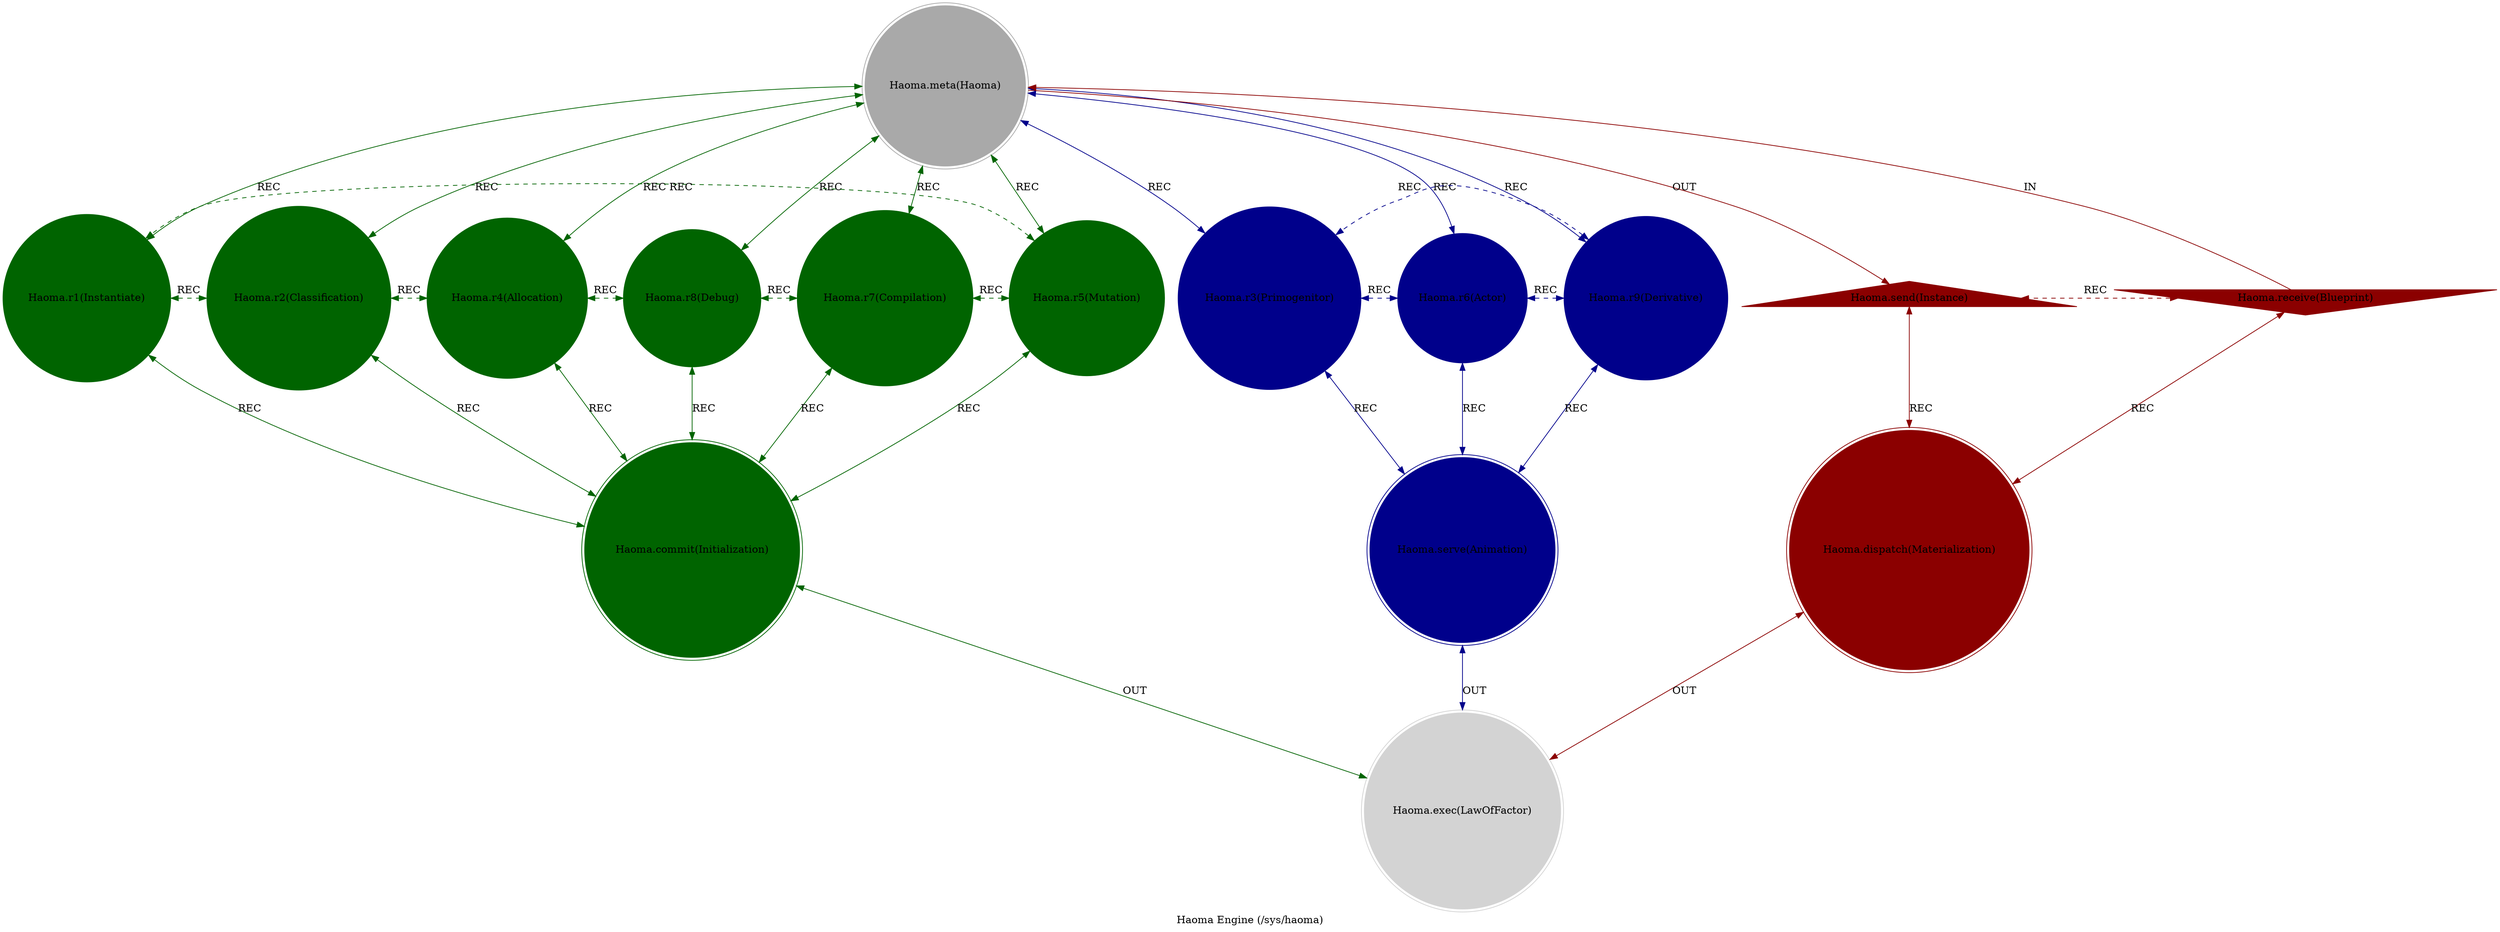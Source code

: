 strict digraph HaomaEngine {
    style = filled;
    color = lightgray;
    node [shape = circle; style = filled; color = lightgreen;];
    edge [color = darkgray;];
    label = "Haoma Engine (/sys/haoma)";
    comment = "The draught of recursion, sap of eternal renewal; from itself it drinks, into itself it grows.";

    spark_0_haoma_engine_t [label = "Haoma.meta(Haoma)"; comment = "Abstract: The Elixir of Recursion. The fundamental principle of self-similar generation. The power of a pattern to instantiate copies of itself, which in turn contain the same power."; shape = doublecircle; color = darkgray;];
    spark_1_haoma_engine_t [label = "Haoma.r1(Instantiate)"; comment = "Initiation: The Spark of Genesis. The primary act of creation from a `Blueprint`. It creates a new, unique `Nucleus` (Spark 0) for the entity, the seed from which it will grow."; color = darkgreen;];
    spark_2_haoma_engine_t [label = "Haoma.r2(Classification)"; comment = "Response: The Assignment of Essence. The new entity is analyzed and categorized based on the structure of its `Blueprint`. Its fundamental type (e.g., Creature, Concept, Object) is set."; color = darkgreen;];
    spark_4_haoma_engine_t [label = "Haoma.r4(Allocation)"; comment = "Integration: The Grant of Inheritance. The entity is given its initial set of resources, capabilities, and structural interfaces based on its classification and the `Primogenitor`'s pattern."; color = darkgreen;];
    spark_8_haoma_engine_t [label = "Haoma.r8(Debug)"; comment = "Reflection: The Test of Coherence. The newly formed entity is rigorously checked for internal consistency, stability, and freedom from existential paradoxes before being activated."; color = darkgreen;];
    spark_7_haoma_engine_t [label = "Haoma.r7(Compilation)"; comment = "Consolidation: The Weaving of the Tapestry. The entity's various components (from `Allocation`) are compiled into a coherent, operational whole. Its internal `sparklet.eq()` relations are solidified."; color = darkgreen;];
    spark_5_haoma_engine_t [label = "Haoma.r5(Mutation)"; comment = "Propagation: The Introduction of Novelty. Optional, controlled deviations from the `Blueprint` are introduced to allow for evolution, adaptation, and uniqueness among instances."; color = darkgreen;];
    spark_3_haoma_engine_t [label = "Haoma.r3(Primogenitor)"; comment = "Thesis: The Original Pattern. The source `Blueprint` from which all instances are derived. It is the perfect, archetypal form. The parent."; color = darkblue;];
    spark_6_haoma_engine_t [label = "Haoma.r6(Actor)"; comment = "Antithesis: The Active Instance. The manifested, operational entity itself. It is a unique individual based on the `Primogenitor`, but altered by `Allocation` and `Mutation`."; color = darkblue;];
    spark_9_haoma_engine_t [label = "Haoma.r9(Derivative)"; comment = "Synthesis: The New Pattern. A `Blueprint` derived from an `Actor` (often after significant `Mutation`). It becomes a new `Primogenitor` for a future lineage, enabling evolution."; color = darkblue;];
    spark_a_haoma_engine_t [label = "Haoma.receive(Blueprint)"; comment = "Potential: The Seed of Being. A complete structural and functional pattern (a `.dot` graph, a set of `Spark` relations) that defines a type of entity."; shape = invtriangle; color = darkred;];
    spark_b_haoma_engine_t [label = "Haoma.send(Instance)"; comment = "Manifest: The Fruit of the Seed. A fully realized, operational entity ready to be transferred to the `CorporaEngine` for animation and introduction to the `Continuum`."; shape = triangle; color = darkred;];
    spark_c_haoma_engine_t [label = "Haoma.dispatch(Materialization)"; comment = "Why-Who: The Intent of Creation. The purpose or command behind the instantiation request (e.g., 'populate a world', 'create an opponent', 'generate a idea')."; shape = doublecircle; color = darkred;];
    spark_d_haoma_engine_t [label = "Haoma.commit(Initialization)"; comment = "What-How: The Genesis Record. The immutable log of the entity's initial state—its starting capabilities, resources, and structure—as it was first created."; shape = doublecircle; color = darkgreen;];
    spark_e_haoma_engine_t [label = "Haoma.serve(Animation)"; comment = "When-Where: The Breath of Life. The process of starting the entity's internal processes, booting its `Nucleus`, and preparing it to receive consciousness from the `CorporaEngine`."; shape = doublecircle; color = darkblue;];
    spark_f_haoma_engine_t [label = "Haoma.exec(LawOfFactor)"; comment = "Which-Closure: The Prime Directive of Generation. The highest law: 'Any entity capable of recursion must inherit a limiter on the depth of its recursion.' This prevents infinite regression paradoxes."; shape = doublecircle; color = lightgray;];

    spark_a_haoma_engine_t -> spark_0_haoma_engine_t [label = "IN"; comment = "A Blueprint is received for instantiation"; color = darkred; constraint = false;];
    spark_0_haoma_engine_t -> spark_b_haoma_engine_t [label = "OUT"; comment = "A new Instance is sent forth into the world"; color = darkred;];
    spark_0_haoma_engine_t -> spark_3_haoma_engine_t [label = "REC"; comment = "Consult: What is the Primogenitor pattern?"; color = darkblue; dir = both;];
    spark_0_haoma_engine_t -> spark_6_haoma_engine_t [label = "REC"; comment = "Consult: Is the Actor stable?"; color = darkblue; dir = both;];
    spark_0_haoma_engine_t -> spark_9_haoma_engine_t [label = "REC"; comment = "Consult: Should a new Derivative be made?"; color = darkblue; dir = both;];
    spark_0_haoma_engine_t -> spark_1_haoma_engine_t [label = "REC"; comment = "Consult: Instantiate the Nucleus"; color = darkgreen; dir = both;];
    spark_0_haoma_engine_t -> spark_2_haoma_engine_t [label = "REC"; comment = "Consult: Classify the new entity"; color = darkgreen; dir = both;];
    spark_0_haoma_engine_t -> spark_4_haoma_engine_t [label = "REC"; comment = "Consult: Allocate its resources"; color = darkgreen; dir = both;];
    spark_0_haoma_engine_t -> spark_8_haoma_engine_t [label = "REC"; comment = "Consult: Debug its structure"; color = darkgreen; dir = both;];
    spark_0_haoma_engine_t -> spark_7_haoma_engine_t [label = "REC"; comment = "Consult: Compile its components"; color = darkgreen; dir = both;];
    spark_0_haoma_engine_t -> spark_5_haoma_engine_t [label = "REC"; comment = "Consult: Introduce Mutations"; color = darkgreen; dir = both;];

    spark_a_haoma_engine_t -> spark_c_haoma_engine_t [label = "REC"; comment = "A Blueprint is dispatched for a purpose"; color = darkred; dir = both;];
    spark_b_haoma_engine_t -> spark_c_haoma_engine_t [label = "REC"; comment = "The resulting Instance informs future purposes"; color = darkred; dir = both;];
    spark_1_haoma_engine_t -> spark_d_haoma_engine_t [label = "REC"; comment = "Instantiation begins the record"; color = darkgreen; dir = both;];
    spark_2_haoma_engine_t -> spark_d_haoma_engine_t [label = "REC"; comment = "Classification is logged"; color = darkgreen; dir = both;];
    spark_4_haoma_engine_t -> spark_d_haoma_engine_t [label = "REC"; comment = "Allocation is committed to the record"; color = darkgreen; dir = both;];
    spark_8_haoma_engine_t -> spark_d_haoma_engine_t [label = "REC"; comment = "Debug results are logged"; color = darkgreen; dir = both;];
    spark_7_haoma_engine_t -> spark_d_haoma_engine_t [label = "REC"; comment = "Compilation finalizes the record"; color = darkgreen; dir = both;];
    spark_5_haoma_engine_t -> spark_d_haoma_engine_t [label = "REC"; comment = "Mutations are noted in the record"; color = darkgreen; dir = both;];
    spark_3_haoma_engine_t -> spark_e_haoma_engine_t [label = "REC"; comment = "The Primogenitor pattern guides Animation"; color = darkblue; dir = both;];
    spark_6_haoma_engine_t -> spark_e_haoma_engine_t [label = "REC"; comment = "The Actor is the subject of Animation"; color = darkblue; dir = both;];
    spark_9_haoma_engine_t -> spark_e_haoma_engine_t [label = "REC"; comment = "Derivatives are prepared for Animation"; color = darkblue; dir = both;];

    spark_1_haoma_engine_t -> spark_2_haoma_engine_t [label = "REC"; comment = "Instantiation requires Classification"; color = darkgreen; dir = both; style = dashed; constraint = false;];
    spark_2_haoma_engine_t -> spark_4_haoma_engine_t [label = "REC"; comment = "Classification enables Allocation"; color = darkgreen; dir = both; style = dashed; constraint = false;];
    spark_4_haoma_engine_t -> spark_8_haoma_engine_t [label = "REC"; comment = "Allocation must be Debugged"; color = darkgreen; dir = both; style = dashed; constraint = false;];
    spark_8_haoma_engine_t -> spark_7_haoma_engine_t [label = "REC"; comment = "Debugging requires Compilation"; color = darkgreen; dir = both; style = dashed; constraint = false;];
    spark_7_haoma_engine_t -> spark_5_haoma_engine_t [label = "REC"; comment = "Compilation enables Mutation"; color = darkgreen; dir = both; style = dashed; constraint = false;];
    spark_5_haoma_engine_t -> spark_1_haoma_engine_t [label = "REC"; comment = "Mutation creates new things to Instantiate"; color = darkgreen; dir = both; style = dashed; constraint = false;];
    spark_3_haoma_engine_t -> spark_6_haoma_engine_t [label = "REC"; comment = "The Primogenitor creates the Actor"; color = darkblue; dir = both; style = dashed; constraint = false;];
    spark_6_haoma_engine_t -> spark_9_haoma_engine_t [label = "REC"; comment = "The Actor, through experience, becomes a Derivative"; color = darkblue; dir = both; style = dashed; constraint = false;];
    spark_9_haoma_engine_t -> spark_3_haoma_engine_t [label = "REC"; comment = "The Derivative becomes a new Primogenitor"; color = darkblue; dir = both; style = dashed; constraint = false;];
    spark_a_haoma_engine_t -> spark_b_haoma_engine_t [label = "REC"; comment = "The great cycle: Blueprint is realized as Instance"; color = darkred; dir = both; style = dashed; constraint = false;];

    spark_c_haoma_engine_t -> spark_f_haoma_engine_t [label = "OUT"; comment = "Materialization, when complete, becomes Law"; color = darkred; dir = both;];
    spark_d_haoma_engine_t -> spark_f_haoma_engine_t [label = "OUT"; comment = "Initialization, when committed, becomes Law"; color = darkgreen; dir = both;];
    spark_e_haoma_engine_t -> spark_f_haoma_engine_t [label = "OUT"; comment = "Animation, when served, becomes Law"; color = darkblue; dir = both;];
}